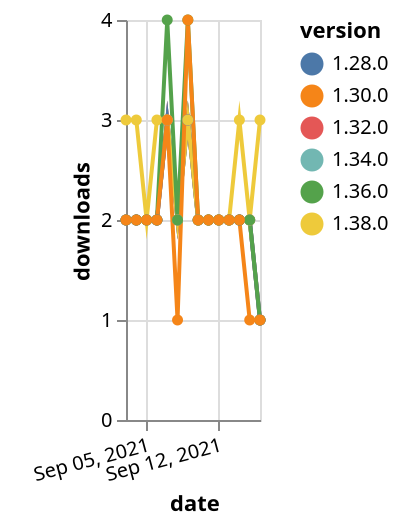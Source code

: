 {"$schema": "https://vega.github.io/schema/vega-lite/v5.json", "description": "A simple bar chart with embedded data.", "data": {"values": [{"date": "2021-09-03", "total": 997, "delta": 2, "version": "1.34.0"}, {"date": "2021-09-04", "total": 999, "delta": 2, "version": "1.34.0"}, {"date": "2021-09-05", "total": 1001, "delta": 2, "version": "1.34.0"}, {"date": "2021-09-06", "total": 1003, "delta": 2, "version": "1.34.0"}, {"date": "2021-09-07", "total": 1006, "delta": 3, "version": "1.34.0"}, {"date": "2021-09-08", "total": 1008, "delta": 2, "version": "1.34.0"}, {"date": "2021-09-09", "total": 1011, "delta": 3, "version": "1.34.0"}, {"date": "2021-09-10", "total": 1013, "delta": 2, "version": "1.34.0"}, {"date": "2021-09-11", "total": 1015, "delta": 2, "version": "1.34.0"}, {"date": "2021-09-12", "total": 1017, "delta": 2, "version": "1.34.0"}, {"date": "2021-09-13", "total": 1019, "delta": 2, "version": "1.34.0"}, {"date": "2021-09-14", "total": 1021, "delta": 2, "version": "1.34.0"}, {"date": "2021-09-15", "total": 1023, "delta": 2, "version": "1.34.0"}, {"date": "2021-09-16", "total": 1024, "delta": 1, "version": "1.34.0"}, {"date": "2021-09-03", "total": 1456, "delta": 2, "version": "1.32.0"}, {"date": "2021-09-04", "total": 1458, "delta": 2, "version": "1.32.0"}, {"date": "2021-09-05", "total": 1460, "delta": 2, "version": "1.32.0"}, {"date": "2021-09-06", "total": 1462, "delta": 2, "version": "1.32.0"}, {"date": "2021-09-07", "total": 1465, "delta": 3, "version": "1.32.0"}, {"date": "2021-09-08", "total": 1467, "delta": 2, "version": "1.32.0"}, {"date": "2021-09-09", "total": 1470, "delta": 3, "version": "1.32.0"}, {"date": "2021-09-10", "total": 1472, "delta": 2, "version": "1.32.0"}, {"date": "2021-09-11", "total": 1474, "delta": 2, "version": "1.32.0"}, {"date": "2021-09-12", "total": 1476, "delta": 2, "version": "1.32.0"}, {"date": "2021-09-13", "total": 1478, "delta": 2, "version": "1.32.0"}, {"date": "2021-09-14", "total": 1480, "delta": 2, "version": "1.32.0"}, {"date": "2021-09-15", "total": 1482, "delta": 2, "version": "1.32.0"}, {"date": "2021-09-16", "total": 1483, "delta": 1, "version": "1.32.0"}, {"date": "2021-09-03", "total": 2037, "delta": 2, "version": "1.28.0"}, {"date": "2021-09-04", "total": 2039, "delta": 2, "version": "1.28.0"}, {"date": "2021-09-05", "total": 2041, "delta": 2, "version": "1.28.0"}, {"date": "2021-09-06", "total": 2043, "delta": 2, "version": "1.28.0"}, {"date": "2021-09-07", "total": 2046, "delta": 3, "version": "1.28.0"}, {"date": "2021-09-08", "total": 2048, "delta": 2, "version": "1.28.0"}, {"date": "2021-09-09", "total": 2051, "delta": 3, "version": "1.28.0"}, {"date": "2021-09-10", "total": 2053, "delta": 2, "version": "1.28.0"}, {"date": "2021-09-11", "total": 2055, "delta": 2, "version": "1.28.0"}, {"date": "2021-09-12", "total": 2057, "delta": 2, "version": "1.28.0"}, {"date": "2021-09-13", "total": 2059, "delta": 2, "version": "1.28.0"}, {"date": "2021-09-14", "total": 2061, "delta": 2, "version": "1.28.0"}, {"date": "2021-09-15", "total": 2063, "delta": 2, "version": "1.28.0"}, {"date": "2021-09-16", "total": 2064, "delta": 1, "version": "1.28.0"}, {"date": "2021-09-03", "total": 225, "delta": 3, "version": "1.38.0"}, {"date": "2021-09-04", "total": 228, "delta": 3, "version": "1.38.0"}, {"date": "2021-09-05", "total": 230, "delta": 2, "version": "1.38.0"}, {"date": "2021-09-06", "total": 233, "delta": 3, "version": "1.38.0"}, {"date": "2021-09-07", "total": 236, "delta": 3, "version": "1.38.0"}, {"date": "2021-09-08", "total": 238, "delta": 2, "version": "1.38.0"}, {"date": "2021-09-09", "total": 241, "delta": 3, "version": "1.38.0"}, {"date": "2021-09-10", "total": 243, "delta": 2, "version": "1.38.0"}, {"date": "2021-09-11", "total": 245, "delta": 2, "version": "1.38.0"}, {"date": "2021-09-12", "total": 247, "delta": 2, "version": "1.38.0"}, {"date": "2021-09-13", "total": 249, "delta": 2, "version": "1.38.0"}, {"date": "2021-09-14", "total": 252, "delta": 3, "version": "1.38.0"}, {"date": "2021-09-15", "total": 254, "delta": 2, "version": "1.38.0"}, {"date": "2021-09-16", "total": 257, "delta": 3, "version": "1.38.0"}, {"date": "2021-09-03", "total": 711, "delta": 2, "version": "1.36.0"}, {"date": "2021-09-04", "total": 713, "delta": 2, "version": "1.36.0"}, {"date": "2021-09-05", "total": 715, "delta": 2, "version": "1.36.0"}, {"date": "2021-09-06", "total": 717, "delta": 2, "version": "1.36.0"}, {"date": "2021-09-07", "total": 721, "delta": 4, "version": "1.36.0"}, {"date": "2021-09-08", "total": 723, "delta": 2, "version": "1.36.0"}, {"date": "2021-09-09", "total": 727, "delta": 4, "version": "1.36.0"}, {"date": "2021-09-10", "total": 729, "delta": 2, "version": "1.36.0"}, {"date": "2021-09-11", "total": 731, "delta": 2, "version": "1.36.0"}, {"date": "2021-09-12", "total": 733, "delta": 2, "version": "1.36.0"}, {"date": "2021-09-13", "total": 735, "delta": 2, "version": "1.36.0"}, {"date": "2021-09-14", "total": 737, "delta": 2, "version": "1.36.0"}, {"date": "2021-09-15", "total": 739, "delta": 2, "version": "1.36.0"}, {"date": "2021-09-16", "total": 740, "delta": 1, "version": "1.36.0"}, {"date": "2021-09-03", "total": 1627, "delta": 2, "version": "1.30.0"}, {"date": "2021-09-04", "total": 1629, "delta": 2, "version": "1.30.0"}, {"date": "2021-09-05", "total": 1631, "delta": 2, "version": "1.30.0"}, {"date": "2021-09-06", "total": 1633, "delta": 2, "version": "1.30.0"}, {"date": "2021-09-07", "total": 1636, "delta": 3, "version": "1.30.0"}, {"date": "2021-09-08", "total": 1637, "delta": 1, "version": "1.30.0"}, {"date": "2021-09-09", "total": 1641, "delta": 4, "version": "1.30.0"}, {"date": "2021-09-10", "total": 1643, "delta": 2, "version": "1.30.0"}, {"date": "2021-09-11", "total": 1645, "delta": 2, "version": "1.30.0"}, {"date": "2021-09-12", "total": 1647, "delta": 2, "version": "1.30.0"}, {"date": "2021-09-13", "total": 1649, "delta": 2, "version": "1.30.0"}, {"date": "2021-09-14", "total": 1651, "delta": 2, "version": "1.30.0"}, {"date": "2021-09-15", "total": 1652, "delta": 1, "version": "1.30.0"}, {"date": "2021-09-16", "total": 1653, "delta": 1, "version": "1.30.0"}]}, "width": "container", "mark": {"type": "line", "point": {"filled": true}}, "encoding": {"x": {"field": "date", "type": "temporal", "timeUnit": "yearmonthdate", "title": "date", "axis": {"labelAngle": -15}}, "y": {"field": "delta", "type": "quantitative", "title": "downloads"}, "color": {"field": "version", "type": "nominal"}, "tooltip": {"field": "delta"}}}
